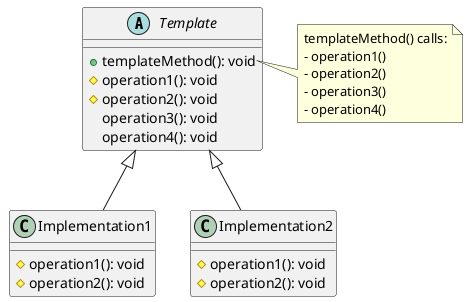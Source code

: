 @startuml
abstract class Template {
    +templateMethod(): void
    #operation1(): void
    #operation2(): void
    operation3(): void
    operation4(): void
}

class Implementation1 {
    #operation1(): void
    #operation2(): void
}

class Implementation2 {
   #operation1(): void
   #operation2(): void
}

Template <|-- Implementation1
Template <|-- Implementation2

note right of Template::templateMethod
  templateMethod() calls:
  - operation1()
  - operation2()
  - operation3()
  - operation4()
end note

@enduml
